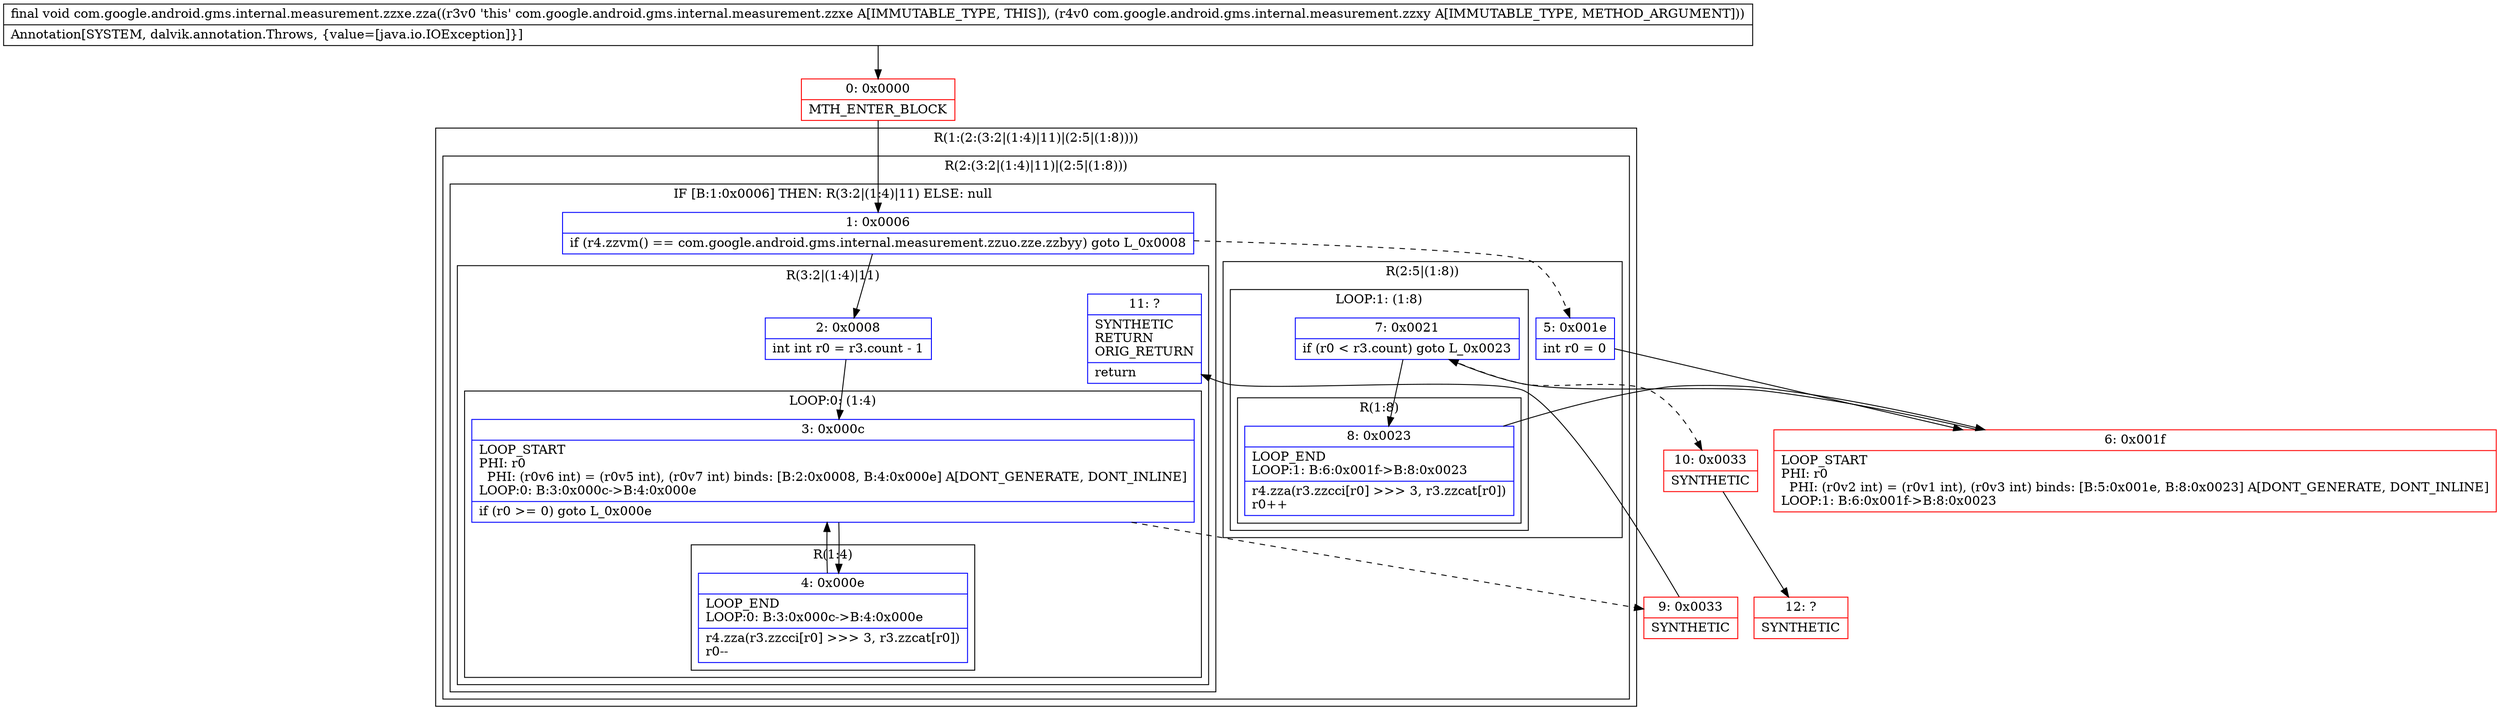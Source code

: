 digraph "CFG forcom.google.android.gms.internal.measurement.zzxe.zza(Lcom\/google\/android\/gms\/internal\/measurement\/zzxy;)V" {
subgraph cluster_Region_1199079839 {
label = "R(1:(2:(3:2|(1:4)|11)|(2:5|(1:8))))";
node [shape=record,color=blue];
subgraph cluster_Region_1733703090 {
label = "R(2:(3:2|(1:4)|11)|(2:5|(1:8)))";
node [shape=record,color=blue];
subgraph cluster_IfRegion_1555378038 {
label = "IF [B:1:0x0006] THEN: R(3:2|(1:4)|11) ELSE: null";
node [shape=record,color=blue];
Node_1 [shape=record,label="{1\:\ 0x0006|if (r4.zzvm() == com.google.android.gms.internal.measurement.zzuo.zze.zzbyy) goto L_0x0008\l}"];
subgraph cluster_Region_1373353906 {
label = "R(3:2|(1:4)|11)";
node [shape=record,color=blue];
Node_2 [shape=record,label="{2\:\ 0x0008|int int r0 = r3.count \- 1\l}"];
subgraph cluster_LoopRegion_196834382 {
label = "LOOP:0: (1:4)";
node [shape=record,color=blue];
Node_3 [shape=record,label="{3\:\ 0x000c|LOOP_START\lPHI: r0 \l  PHI: (r0v6 int) = (r0v5 int), (r0v7 int) binds: [B:2:0x0008, B:4:0x000e] A[DONT_GENERATE, DONT_INLINE]\lLOOP:0: B:3:0x000c\-\>B:4:0x000e\l|if (r0 \>= 0) goto L_0x000e\l}"];
subgraph cluster_Region_321021916 {
label = "R(1:4)";
node [shape=record,color=blue];
Node_4 [shape=record,label="{4\:\ 0x000e|LOOP_END\lLOOP:0: B:3:0x000c\-\>B:4:0x000e\l|r4.zza(r3.zzcci[r0] \>\>\> 3, r3.zzcat[r0])\lr0\-\-\l}"];
}
}
Node_11 [shape=record,label="{11\:\ ?|SYNTHETIC\lRETURN\lORIG_RETURN\l|return\l}"];
}
}
subgraph cluster_Region_1680331700 {
label = "R(2:5|(1:8))";
node [shape=record,color=blue];
Node_5 [shape=record,label="{5\:\ 0x001e|int r0 = 0\l}"];
subgraph cluster_LoopRegion_1771975654 {
label = "LOOP:1: (1:8)";
node [shape=record,color=blue];
Node_7 [shape=record,label="{7\:\ 0x0021|if (r0 \< r3.count) goto L_0x0023\l}"];
subgraph cluster_Region_1580003119 {
label = "R(1:8)";
node [shape=record,color=blue];
Node_8 [shape=record,label="{8\:\ 0x0023|LOOP_END\lLOOP:1: B:6:0x001f\-\>B:8:0x0023\l|r4.zza(r3.zzcci[r0] \>\>\> 3, r3.zzcat[r0])\lr0++\l}"];
}
}
}
}
}
Node_0 [shape=record,color=red,label="{0\:\ 0x0000|MTH_ENTER_BLOCK\l}"];
Node_6 [shape=record,color=red,label="{6\:\ 0x001f|LOOP_START\lPHI: r0 \l  PHI: (r0v2 int) = (r0v1 int), (r0v3 int) binds: [B:5:0x001e, B:8:0x0023] A[DONT_GENERATE, DONT_INLINE]\lLOOP:1: B:6:0x001f\-\>B:8:0x0023\l}"];
Node_9 [shape=record,color=red,label="{9\:\ 0x0033|SYNTHETIC\l}"];
Node_10 [shape=record,color=red,label="{10\:\ 0x0033|SYNTHETIC\l}"];
Node_12 [shape=record,color=red,label="{12\:\ ?|SYNTHETIC\l}"];
MethodNode[shape=record,label="{final void com.google.android.gms.internal.measurement.zzxe.zza((r3v0 'this' com.google.android.gms.internal.measurement.zzxe A[IMMUTABLE_TYPE, THIS]), (r4v0 com.google.android.gms.internal.measurement.zzxy A[IMMUTABLE_TYPE, METHOD_ARGUMENT]))  | Annotation[SYSTEM, dalvik.annotation.Throws, \{value=[java.io.IOException]\}]\l}"];
MethodNode -> Node_0;
Node_1 -> Node_2;
Node_1 -> Node_5[style=dashed];
Node_2 -> Node_3;
Node_3 -> Node_4;
Node_3 -> Node_9[style=dashed];
Node_4 -> Node_3;
Node_5 -> Node_6;
Node_7 -> Node_8;
Node_7 -> Node_10[style=dashed];
Node_8 -> Node_6;
Node_0 -> Node_1;
Node_6 -> Node_7;
Node_9 -> Node_11;
Node_10 -> Node_12;
}

